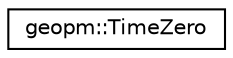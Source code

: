 digraph "Graphical Class Hierarchy"
{
 // LATEX_PDF_SIZE
  edge [fontname="Helvetica",fontsize="10",labelfontname="Helvetica",labelfontsize="10"];
  node [fontname="Helvetica",fontsize="10",shape=record];
  rankdir="LR";
  Node0 [label="geopm::TimeZero",height=0.2,width=0.4,color="black", fillcolor="white", style="filled",URL="$classgeopm_1_1_time_zero.html",tooltip=" "];
}
